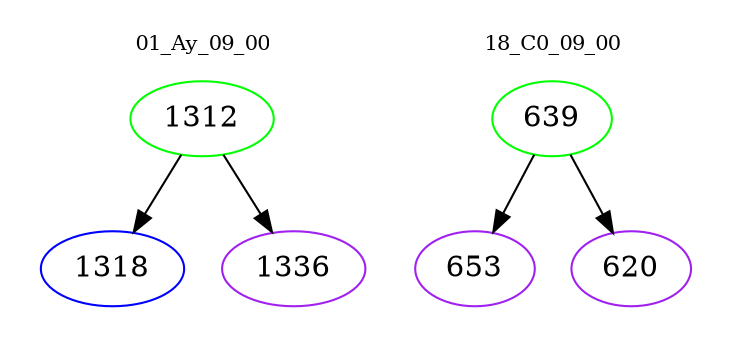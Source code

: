 digraph{
subgraph cluster_0 {
color = white
label = "01_Ay_09_00";
fontsize=10;
T0_1312 [label="1312", color="green"]
T0_1312 -> T0_1318 [color="black"]
T0_1318 [label="1318", color="blue"]
T0_1312 -> T0_1336 [color="black"]
T0_1336 [label="1336", color="purple"]
}
subgraph cluster_1 {
color = white
label = "18_C0_09_00";
fontsize=10;
T1_639 [label="639", color="green"]
T1_639 -> T1_653 [color="black"]
T1_653 [label="653", color="purple"]
T1_639 -> T1_620 [color="black"]
T1_620 [label="620", color="purple"]
}
}
